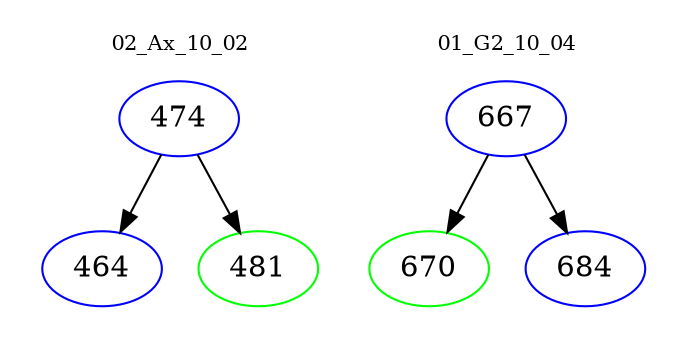 digraph{
subgraph cluster_0 {
color = white
label = "02_Ax_10_02";
fontsize=10;
T0_474 [label="474", color="blue"]
T0_474 -> T0_464 [color="black"]
T0_464 [label="464", color="blue"]
T0_474 -> T0_481 [color="black"]
T0_481 [label="481", color="green"]
}
subgraph cluster_1 {
color = white
label = "01_G2_10_04";
fontsize=10;
T1_667 [label="667", color="blue"]
T1_667 -> T1_670 [color="black"]
T1_670 [label="670", color="green"]
T1_667 -> T1_684 [color="black"]
T1_684 [label="684", color="blue"]
}
}
